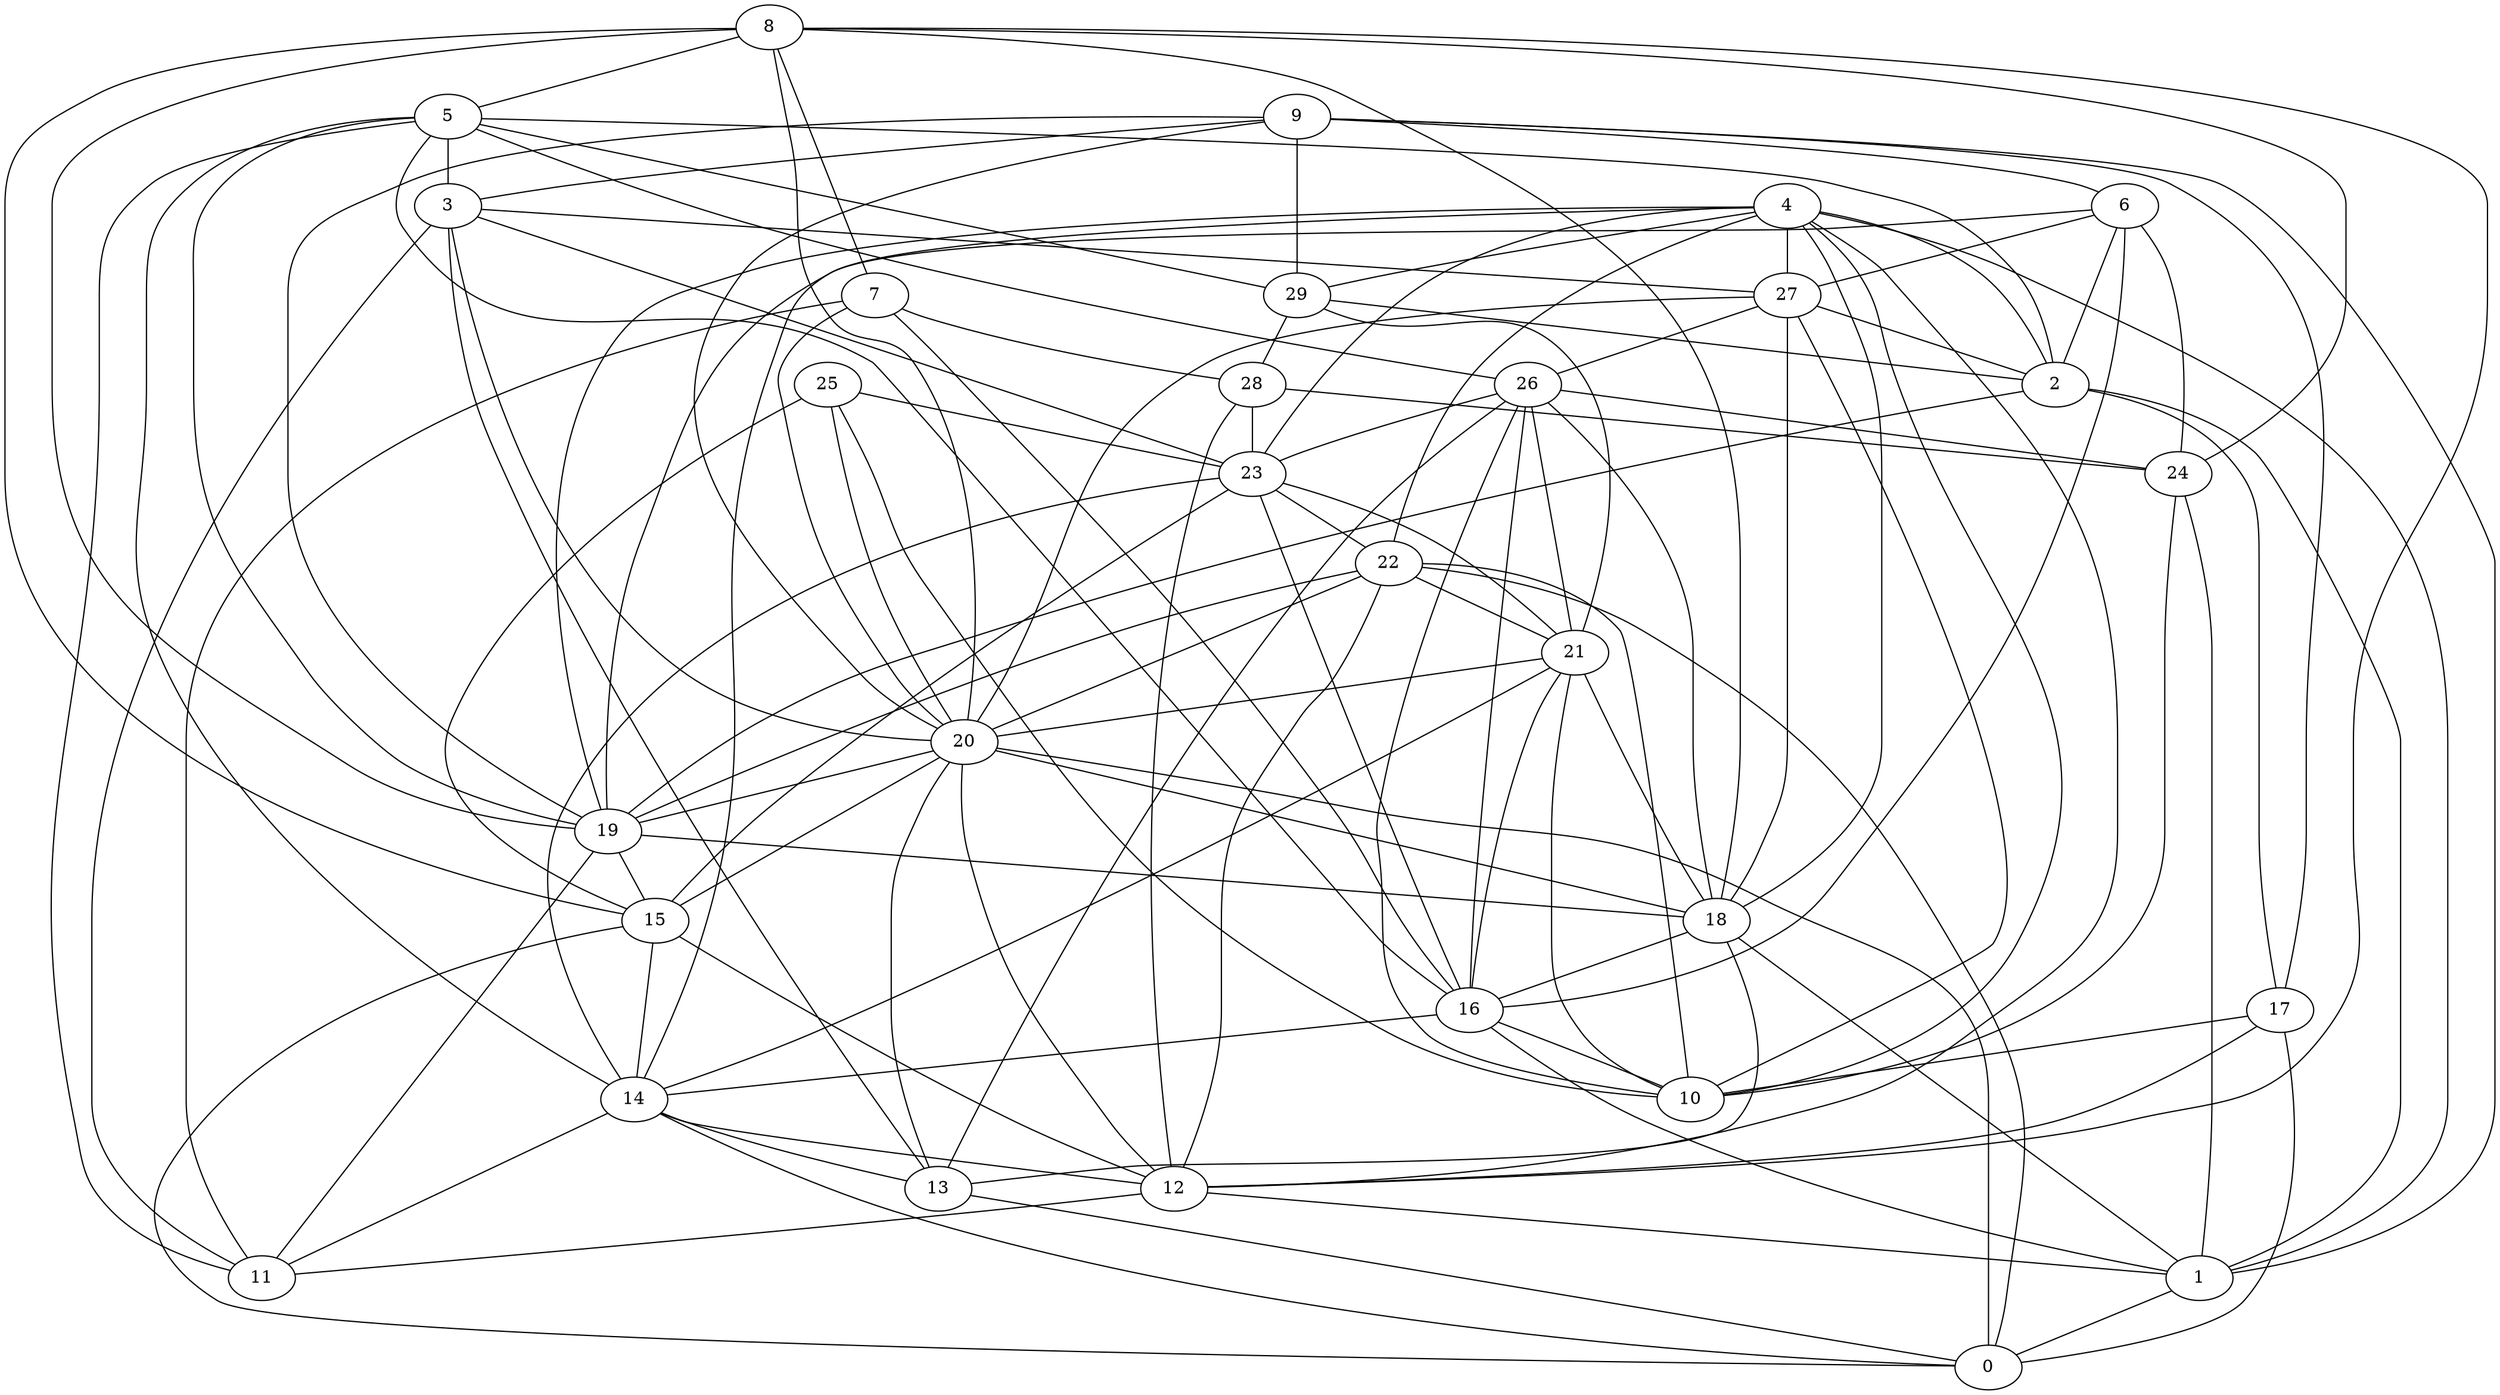 digraph GG_graph {

subgraph G_graph {
edge [color = black]
"4" -> "1" [dir = none]
"4" -> "18" [dir = none]
"4" -> "22" [dir = none]
"4" -> "23" [dir = none]
"4" -> "19" [dir = none]
"4" -> "2" [dir = none]
"4" -> "27" [dir = none]
"4" -> "14" [dir = none]
"4" -> "12" [dir = none]
"19" -> "18" [dir = none]
"19" -> "15" [dir = none]
"19" -> "11" [dir = none]
"28" -> "24" [dir = none]
"28" -> "23" [dir = none]
"28" -> "12" [dir = none]
"20" -> "18" [dir = none]
"20" -> "12" [dir = none]
"20" -> "13" [dir = none]
"20" -> "0" [dir = none]
"20" -> "19" [dir = none]
"17" -> "0" [dir = none]
"17" -> "12" [dir = none]
"22" -> "12" [dir = none]
"22" -> "10" [dir = none]
"22" -> "20" [dir = none]
"22" -> "19" [dir = none]
"9" -> "17" [dir = none]
"9" -> "3" [dir = none]
"9" -> "1" [dir = none]
"9" -> "29" [dir = none]
"9" -> "20" [dir = none]
"9" -> "19" [dir = none]
"9" -> "6" [dir = none]
"15" -> "14" [dir = none]
"15" -> "0" [dir = none]
"29" -> "2" [dir = none]
"29" -> "28" [dir = none]
"29" -> "21" [dir = none]
"14" -> "12" [dir = none]
"26" -> "10" [dir = none]
"26" -> "13" [dir = none]
"26" -> "18" [dir = none]
"26" -> "23" [dir = none]
"26" -> "16" [dir = none]
"26" -> "21" [dir = none]
"26" -> "24" [dir = none]
"5" -> "3" [dir = none]
"5" -> "19" [dir = none]
"5" -> "2" [dir = none]
"5" -> "11" [dir = none]
"5" -> "14" [dir = none]
"5" -> "29" [dir = none]
"18" -> "16" [dir = none]
"18" -> "1" [dir = none]
"18" -> "13" [dir = none]
"12" -> "11" [dir = none]
"12" -> "1" [dir = none]
"27" -> "2" [dir = none]
"27" -> "26" [dir = none]
"7" -> "20" [dir = none]
"7" -> "16" [dir = none]
"7" -> "11" [dir = none]
"25" -> "23" [dir = none]
"25" -> "20" [dir = none]
"25" -> "10" [dir = none]
"25" -> "15" [dir = none]
"2" -> "17" [dir = none]
"2" -> "19" [dir = none]
"2" -> "1" [dir = none]
"21" -> "16" [dir = none]
"21" -> "10" [dir = none]
"21" -> "18" [dir = none]
"23" -> "14" [dir = none]
"23" -> "22" [dir = none]
"23" -> "16" [dir = none]
"23" -> "21" [dir = none]
"6" -> "2" [dir = none]
"6" -> "19" [dir = none]
"3" -> "11" [dir = none]
"16" -> "10" [dir = none]
"16" -> "1" [dir = none]
"8" -> "15" [dir = none]
"8" -> "24" [dir = none]
"8" -> "20" [dir = none]
"8" -> "18" [dir = none]
"8" -> "5" [dir = none]
"24" -> "1" [dir = none]
"8" -> "12" [dir = none]
"8" -> "7" [dir = none]
"14" -> "0" [dir = none]
"4" -> "29" [dir = none]
"3" -> "27" [dir = none]
"5" -> "16" [dir = none]
"22" -> "0" [dir = none]
"8" -> "19" [dir = none]
"4" -> "10" [dir = none]
"1" -> "0" [dir = none]
"3" -> "20" [dir = none]
"6" -> "24" [dir = none]
"27" -> "18" [dir = none]
"21" -> "14" [dir = none]
"14" -> "11" [dir = none]
"6" -> "16" [dir = none]
"14" -> "13" [dir = none]
"5" -> "26" [dir = none]
"27" -> "20" [dir = none]
"23" -> "15" [dir = none]
"3" -> "13" [dir = none]
"16" -> "14" [dir = none]
"24" -> "10" [dir = none]
"21" -> "20" [dir = none]
"6" -> "27" [dir = none]
"17" -> "10" [dir = none]
"7" -> "28" [dir = none]
"15" -> "12" [dir = none]
"22" -> "21" [dir = none]
"3" -> "23" [dir = none]
"20" -> "15" [dir = none]
"13" -> "0" [dir = none]
"27" -> "10" [dir = none]
}

}
